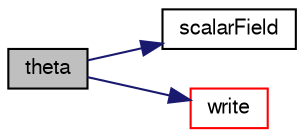 digraph "theta"
{
  bgcolor="transparent";
  edge [fontname="FreeSans",fontsize="10",labelfontname="FreeSans",labelfontsize="10"];
  node [fontname="FreeSans",fontsize="10",shape=record];
  rankdir="LR";
  Node41 [label="theta",height=0.2,width=0.4,color="black", fillcolor="grey75", style="filled", fontcolor="black"];
  Node41 -> Node42 [color="midnightblue",fontsize="10",style="solid",fontname="FreeSans"];
  Node42 [label="scalarField",height=0.2,width=0.4,color="black",URL="$a19001.html#afcd8855c276a98ae9604b35c8fb5b81e"];
  Node41 -> Node43 [color="midnightblue",fontsize="10",style="solid",fontname="FreeSans"];
  Node43 [label="write",height=0.2,width=0.4,color="red",URL="$a30534.html#a293fdfec8bdfbd5c3913ab4c9f3454ff",tooltip="Write. "];
}
